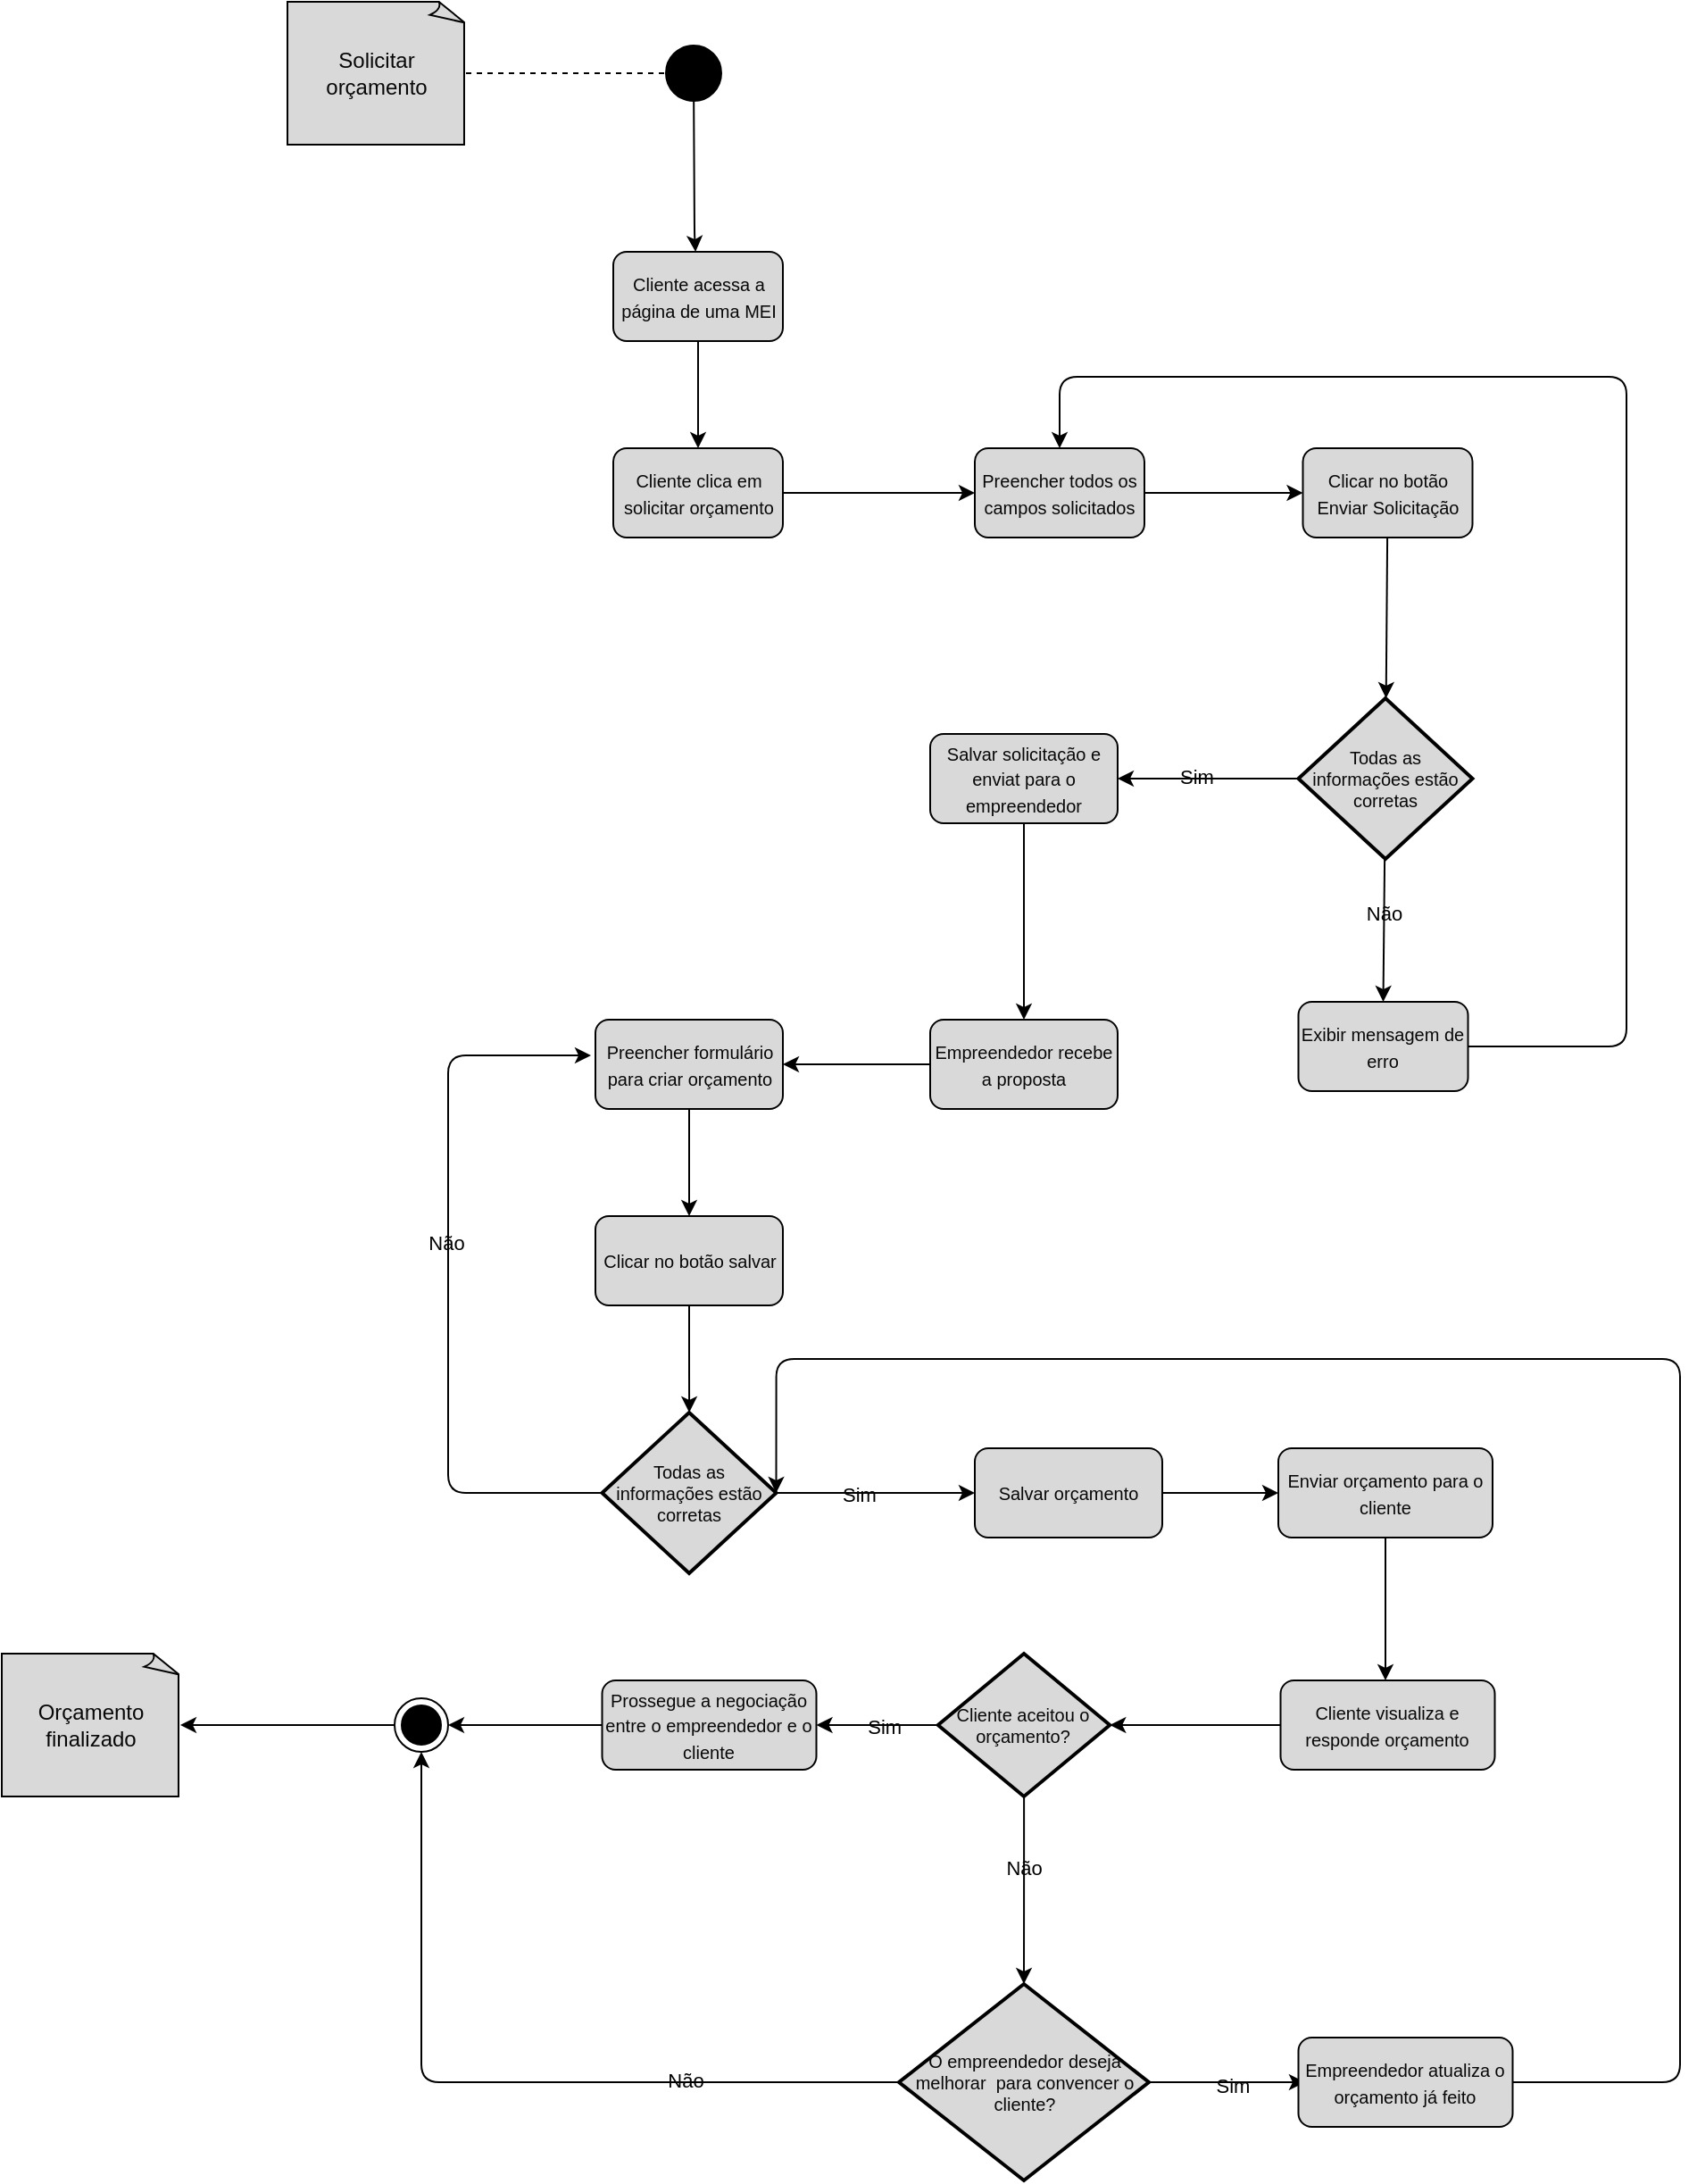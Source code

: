 <mxfile>
    <diagram id="GuIsVpLJbAmoslVvp-Sv" name="Page-1">
        <mxGraphModel dx="2393" dy="941" grid="1" gridSize="10" guides="1" tooltips="1" connect="1" arrows="1" fold="1" page="1" pageScale="1" pageWidth="1169" pageHeight="1654" background="#ffffff" math="0" shadow="0">
            <root>
                <mxCell id="0"/>
                <mxCell id="1" parent="0"/>
                <mxCell id="4" value="&lt;font color=&quot;#080808&quot;&gt;Solicitar orçamento&lt;br&gt;&lt;/font&gt;" style="whiteSpace=wrap;html=1;shape=mxgraph.basic.document;strokeColor=#000000;fillColor=#D9D9D9;" parent="1" vertex="1">
                    <mxGeometry x="40" y="40" width="100" height="80" as="geometry"/>
                </mxCell>
                <mxCell id="11" style="edgeStyle=none;html=1;strokeColor=#000000;fontSize=10;fontColor=#080808;" parent="1" source="5" target="10" edge="1">
                    <mxGeometry relative="1" as="geometry">
                        <Array as="points">
                            <mxPoint x="268" y="170"/>
                        </Array>
                    </mxGeometry>
                </mxCell>
                <mxCell id="5" value="" style="strokeWidth=2;html=1;shape=mxgraph.flowchart.start_1;whiteSpace=wrap;strokeColor=#000000;fontColor=#080808;fillColor=#000000;" parent="1" vertex="1">
                    <mxGeometry x="252.5" y="65" width="30" height="30" as="geometry"/>
                </mxCell>
                <mxCell id="9" value="" style="endArrow=none;dashed=1;html=1;strokeColor=#000000;fontColor=#080808;entryX=0;entryY=0.5;entryDx=0;entryDy=0;entryPerimeter=0;exitX=1;exitY=0.5;exitDx=0;exitDy=0;exitPerimeter=0;" parent="1" source="4" target="5" edge="1">
                    <mxGeometry width="50" height="50" relative="1" as="geometry">
                        <mxPoint x="160" y="110" as="sourcePoint"/>
                        <mxPoint x="210" y="60" as="targetPoint"/>
                    </mxGeometry>
                </mxCell>
                <mxCell id="14" style="edgeStyle=none;html=1;strokeColor=#000000;fontSize=10;fontColor=#080808;" parent="1" source="10" edge="1">
                    <mxGeometry relative="1" as="geometry">
                        <mxPoint x="270" y="290" as="targetPoint"/>
                    </mxGeometry>
                </mxCell>
                <mxCell id="10" value="&lt;font style=&quot;font-size: 10px;&quot;&gt;Cliente acessa a página de uma MEI&lt;/font&gt;" style="rounded=1;whiteSpace=wrap;html=1;strokeColor=#000000;fontColor=#080808;fillColor=#D9D9D9;" parent="1" vertex="1">
                    <mxGeometry x="222.5" y="180" width="95" height="50" as="geometry"/>
                </mxCell>
                <mxCell id="86" style="edgeStyle=none;html=1;entryX=0;entryY=0.5;entryDx=0;entryDy=0;strokeColor=#000000;" edge="1" parent="1" source="45" target="64">
                    <mxGeometry relative="1" as="geometry"/>
                </mxCell>
                <mxCell id="45" value="&lt;font style=&quot;font-size: 10px;&quot;&gt;Cliente clica em solicitar orçamento&lt;/font&gt;" style="rounded=1;whiteSpace=wrap;html=1;strokeColor=#000000;fontColor=#080808;fillColor=#D9D9D9;" parent="1" vertex="1">
                    <mxGeometry x="222.5" y="290" width="95" height="50" as="geometry"/>
                </mxCell>
                <mxCell id="87" style="edgeStyle=none;html=1;entryX=0;entryY=0.5;entryDx=0;entryDy=0;strokeColor=#000000;" edge="1" parent="1" source="64" target="68">
                    <mxGeometry relative="1" as="geometry"/>
                </mxCell>
                <mxCell id="64" value="&lt;font style=&quot;font-size: 10px;&quot;&gt;Preencher todos os campos solicitados&lt;/font&gt;" style="rounded=1;whiteSpace=wrap;html=1;strokeColor=#000000;fontColor=#080808;fillColor=#D9D9D9;" parent="1" vertex="1">
                    <mxGeometry x="425" y="290" width="95" height="50" as="geometry"/>
                </mxCell>
                <mxCell id="88" style="edgeStyle=none;html=1;strokeColor=#000000;" edge="1" parent="1" source="68" target="70">
                    <mxGeometry relative="1" as="geometry"/>
                </mxCell>
                <mxCell id="68" value="&lt;span style=&quot;font-size: 10px;&quot;&gt;Clicar no botão Enviar Solicitação&lt;/span&gt;" style="rounded=1;whiteSpace=wrap;html=1;strokeColor=#000000;fontColor=#080808;fillColor=#D9D9D9;" parent="1" vertex="1">
                    <mxGeometry x="608.75" y="290" width="95" height="50" as="geometry"/>
                </mxCell>
                <mxCell id="73" style="edgeStyle=none;html=1;strokeColor=#000000;" parent="1" source="70" target="72" edge="1">
                    <mxGeometry relative="1" as="geometry"/>
                </mxCell>
                <mxCell id="74" value="Sim" style="edgeLabel;align=center;verticalAlign=middle;resizable=0;points=[];labelBackgroundColor=none;fontColor=#000000;" parent="73" vertex="1" connectable="0">
                    <mxGeometry x="0.121" y="-2" relative="1" as="geometry">
                        <mxPoint as="offset"/>
                    </mxGeometry>
                </mxCell>
                <mxCell id="76" style="edgeStyle=none;html=1;entryX=0.5;entryY=0;entryDx=0;entryDy=0;strokeColor=#000000;fontColor=#000000;" parent="1" source="70" target="75" edge="1">
                    <mxGeometry relative="1" as="geometry"/>
                </mxCell>
                <mxCell id="79" value="Não" style="edgeLabel;align=center;verticalAlign=middle;resizable=0;points=[];fontColor=#000000;labelBackgroundColor=none;" parent="76" vertex="1" connectable="0">
                    <mxGeometry x="-0.264" relative="1" as="geometry">
                        <mxPoint as="offset"/>
                    </mxGeometry>
                </mxCell>
                <mxCell id="70" value="Todas as informações estão corretas" style="strokeWidth=2;html=1;shape=mxgraph.flowchart.decision;whiteSpace=wrap;strokeColor=#000000;fontSize=10;fontColor=#080808;fillColor=#D9D9D9;" parent="1" vertex="1">
                    <mxGeometry x="606.25" y="430" width="97.5" height="90" as="geometry"/>
                </mxCell>
                <mxCell id="83" style="edgeStyle=orthogonalEdgeStyle;html=1;strokeColor=#000000;fontColor=#000000;" parent="1" source="72" edge="1">
                    <mxGeometry relative="1" as="geometry">
                        <mxPoint x="452.5" y="610" as="targetPoint"/>
                    </mxGeometry>
                </mxCell>
                <mxCell id="72" value="&lt;span style=&quot;font-size: 10px;&quot;&gt;Salvar solicitação e enviat para o empreendedor&lt;/span&gt;" style="rounded=1;whiteSpace=wrap;html=1;strokeColor=#000000;fontColor=#080808;fillColor=#D9D9D9;" parent="1" vertex="1">
                    <mxGeometry x="400" y="450" width="105" height="50" as="geometry"/>
                </mxCell>
                <mxCell id="90" style="edgeStyle=orthogonalEdgeStyle;html=1;entryX=0.5;entryY=0;entryDx=0;entryDy=0;strokeColor=#000000;" edge="1" parent="1" source="75" target="64">
                    <mxGeometry relative="1" as="geometry">
                        <Array as="points">
                            <mxPoint x="790" y="625"/>
                            <mxPoint x="790" y="250"/>
                            <mxPoint x="473" y="250"/>
                        </Array>
                    </mxGeometry>
                </mxCell>
                <mxCell id="75" value="&lt;font style=&quot;font-size: 10px;&quot;&gt;Exibir mensagem de erro&lt;/font&gt;" style="rounded=1;whiteSpace=wrap;html=1;strokeColor=#000000;fontColor=#080808;fillColor=#D9D9D9;" parent="1" vertex="1">
                    <mxGeometry x="606.25" y="600" width="95" height="50" as="geometry"/>
                </mxCell>
                <mxCell id="93" style="edgeStyle=orthogonalEdgeStyle;html=1;entryX=1;entryY=0.5;entryDx=0;entryDy=0;strokeColor=#000000;" edge="1" parent="1" source="91" target="92">
                    <mxGeometry relative="1" as="geometry"/>
                </mxCell>
                <mxCell id="91" value="&lt;span style=&quot;font-size: 10px;&quot;&gt;Empreendedor recebe a proposta&lt;/span&gt;" style="rounded=1;whiteSpace=wrap;html=1;strokeColor=#000000;fontColor=#080808;fillColor=#D9D9D9;" vertex="1" parent="1">
                    <mxGeometry x="400" y="610" width="105" height="50" as="geometry"/>
                </mxCell>
                <mxCell id="95" style="edgeStyle=orthogonalEdgeStyle;html=1;strokeColor=#000000;" edge="1" parent="1" source="92" target="94">
                    <mxGeometry relative="1" as="geometry"/>
                </mxCell>
                <mxCell id="92" value="&lt;span style=&quot;font-size: 10px;&quot;&gt;Preencher formulário para criar orçamento&lt;/span&gt;" style="rounded=1;whiteSpace=wrap;html=1;strokeColor=#000000;fontColor=#080808;fillColor=#D9D9D9;" vertex="1" parent="1">
                    <mxGeometry x="212.5" y="610" width="105" height="50" as="geometry"/>
                </mxCell>
                <mxCell id="97" style="edgeStyle=orthogonalEdgeStyle;html=1;strokeColor=#000000;" edge="1" parent="1" source="94" target="96">
                    <mxGeometry relative="1" as="geometry"/>
                </mxCell>
                <mxCell id="94" value="&lt;span style=&quot;font-size: 10px;&quot;&gt;Clicar no botão salvar&lt;/span&gt;" style="rounded=1;whiteSpace=wrap;html=1;strokeColor=#000000;fontColor=#080808;fillColor=#D9D9D9;" vertex="1" parent="1">
                    <mxGeometry x="212.5" y="720" width="105" height="50" as="geometry"/>
                </mxCell>
                <mxCell id="98" style="edgeStyle=orthogonalEdgeStyle;html=1;strokeColor=#000000;" edge="1" parent="1" source="96">
                    <mxGeometry relative="1" as="geometry">
                        <mxPoint x="210" y="630" as="targetPoint"/>
                        <Array as="points">
                            <mxPoint x="130" y="875"/>
                            <mxPoint x="130" y="630"/>
                        </Array>
                    </mxGeometry>
                </mxCell>
                <mxCell id="99" value="Não" style="edgeLabel;align=center;verticalAlign=middle;resizable=0;points=[];labelBackgroundColor=none;fontColor=#000000;" vertex="1" connectable="0" parent="98">
                    <mxGeometry x="0.104" y="1" relative="1" as="geometry">
                        <mxPoint as="offset"/>
                    </mxGeometry>
                </mxCell>
                <mxCell id="101" style="edgeStyle=orthogonalEdgeStyle;html=1;entryX=0;entryY=0.5;entryDx=0;entryDy=0;strokeColor=#000000;fontColor=#000000;" edge="1" parent="1" source="96" target="100">
                    <mxGeometry relative="1" as="geometry"/>
                </mxCell>
                <mxCell id="102" value="Sim" style="edgeLabel;align=center;verticalAlign=middle;resizable=0;points=[];fontColor=#000000;labelBackgroundColor=none;" vertex="1" connectable="0" parent="101">
                    <mxGeometry x="0.251" relative="1" as="geometry">
                        <mxPoint x="-23" as="offset"/>
                    </mxGeometry>
                </mxCell>
                <mxCell id="96" value="Todas as informações estão corretas" style="strokeWidth=2;html=1;shape=mxgraph.flowchart.decision;whiteSpace=wrap;strokeColor=#000000;fontSize=10;fontColor=#080808;fillColor=#D9D9D9;" vertex="1" parent="1">
                    <mxGeometry x="216.25" y="830" width="97.5" height="90" as="geometry"/>
                </mxCell>
                <mxCell id="104" value="" style="edgeStyle=orthogonalEdgeStyle;html=1;strokeColor=#000000;fontColor=#000000;" edge="1" parent="1" source="100" target="103">
                    <mxGeometry relative="1" as="geometry"/>
                </mxCell>
                <mxCell id="100" value="&lt;span style=&quot;font-size: 10px;&quot;&gt;Salvar orçamento&lt;/span&gt;" style="rounded=1;whiteSpace=wrap;html=1;strokeColor=#000000;fontColor=#080808;fillColor=#D9D9D9;" vertex="1" parent="1">
                    <mxGeometry x="425" y="850" width="105" height="50" as="geometry"/>
                </mxCell>
                <mxCell id="106" style="edgeStyle=orthogonalEdgeStyle;html=1;strokeColor=#000000;fontColor=#000000;" edge="1" parent="1" source="103">
                    <mxGeometry relative="1" as="geometry">
                        <mxPoint x="655" y="980" as="targetPoint"/>
                    </mxGeometry>
                </mxCell>
                <mxCell id="103" value="&lt;span style=&quot;font-size: 10px;&quot;&gt;Enviar orçamento para o cliente&lt;/span&gt;" style="rounded=1;whiteSpace=wrap;html=1;strokeColor=#000000;fontColor=#080808;fillColor=#D9D9D9;" vertex="1" parent="1">
                    <mxGeometry x="595" y="850" width="120" height="50" as="geometry"/>
                </mxCell>
                <mxCell id="108" style="edgeStyle=orthogonalEdgeStyle;html=1;entryX=1;entryY=0.5;entryDx=0;entryDy=0;entryPerimeter=0;strokeColor=#000000;fontColor=#000000;" edge="1" parent="1" source="105" target="107">
                    <mxGeometry relative="1" as="geometry"/>
                </mxCell>
                <mxCell id="105" value="&lt;span style=&quot;font-size: 10px;&quot;&gt;Cliente visualiza e responde orçamento&lt;/span&gt;" style="rounded=1;whiteSpace=wrap;html=1;strokeColor=#000000;fontColor=#080808;fillColor=#D9D9D9;" vertex="1" parent="1">
                    <mxGeometry x="596.25" y="980" width="120" height="50" as="geometry"/>
                </mxCell>
                <mxCell id="112" value="" style="edgeStyle=orthogonalEdgeStyle;html=1;strokeColor=#000000;fontColor=#000000;" edge="1" parent="1" source="107">
                    <mxGeometry relative="1" as="geometry">
                        <mxPoint x="336.255" y="1005" as="targetPoint"/>
                    </mxGeometry>
                </mxCell>
                <mxCell id="116" value="Sim" style="edgeLabel;align=center;verticalAlign=middle;resizable=0;points=[];fontColor=#000000;labelBackgroundColor=none;" vertex="1" connectable="0" parent="112">
                    <mxGeometry x="-0.132" relative="1" as="geometry">
                        <mxPoint as="offset"/>
                    </mxGeometry>
                </mxCell>
                <mxCell id="119" style="edgeStyle=orthogonalEdgeStyle;html=1;entryX=0.5;entryY=0;entryDx=0;entryDy=0;entryPerimeter=0;strokeColor=#000000;fontColor=#000000;" edge="1" parent="1" source="107" target="118">
                    <mxGeometry relative="1" as="geometry"/>
                </mxCell>
                <mxCell id="120" value="Não" style="edgeLabel;align=center;verticalAlign=middle;resizable=0;points=[];fontColor=#000000;labelBackgroundColor=none;" vertex="1" connectable="0" parent="119">
                    <mxGeometry x="-0.261" relative="1" as="geometry">
                        <mxPoint as="offset"/>
                    </mxGeometry>
                </mxCell>
                <mxCell id="107" value="Cliente aceitou o orçamento?" style="strokeWidth=2;html=1;shape=mxgraph.flowchart.decision;whiteSpace=wrap;strokeColor=#000000;fontSize=10;fontColor=#080808;fillColor=#D9D9D9;" vertex="1" parent="1">
                    <mxGeometry x="404.38" y="965" width="96.25" height="80" as="geometry"/>
                </mxCell>
                <mxCell id="115" style="edgeStyle=orthogonalEdgeStyle;html=1;entryX=1;entryY=0.5;entryDx=0;entryDy=0;strokeColor=#000000;fontColor=#000000;" edge="1" parent="1" source="113" target="114">
                    <mxGeometry relative="1" as="geometry"/>
                </mxCell>
                <mxCell id="113" value="&lt;span style=&quot;font-size: 10px;&quot;&gt;Prossegue a negociação entre o empreendedor e o cliente&lt;/span&gt;" style="rounded=1;whiteSpace=wrap;html=1;strokeColor=#000000;fontColor=#080808;fillColor=#D9D9D9;" vertex="1" parent="1">
                    <mxGeometry x="216.25" y="980" width="120" height="50" as="geometry"/>
                </mxCell>
                <mxCell id="129" style="edgeStyle=orthogonalEdgeStyle;html=1;entryX=1;entryY=0.5;entryDx=0;entryDy=0;entryPerimeter=0;strokeColor=#000000;fontColor=#000000;" edge="1" parent="1" source="114" target="128">
                    <mxGeometry relative="1" as="geometry"/>
                </mxCell>
                <mxCell id="114" value="" style="ellipse;html=1;shape=endState;fillColor=#000000;strokeColor=#000000;labelBackgroundColor=none;fontColor=#000000;" vertex="1" parent="1">
                    <mxGeometry x="100" y="990" width="30" height="30" as="geometry"/>
                </mxCell>
                <mxCell id="123" style="edgeStyle=orthogonalEdgeStyle;html=1;entryX=0.031;entryY=0.5;entryDx=0;entryDy=0;entryPerimeter=0;strokeColor=#000000;fontColor=#000000;" edge="1" parent="1" source="118" target="122">
                    <mxGeometry relative="1" as="geometry"/>
                </mxCell>
                <mxCell id="124" value="Sim" style="edgeLabel;align=center;verticalAlign=middle;resizable=0;points=[];fontColor=#000000;labelBackgroundColor=none;" vertex="1" connectable="0" parent="123">
                    <mxGeometry x="0.071" y="-1" relative="1" as="geometry">
                        <mxPoint as="offset"/>
                    </mxGeometry>
                </mxCell>
                <mxCell id="126" style="edgeStyle=orthogonalEdgeStyle;html=1;entryX=0.5;entryY=1;entryDx=0;entryDy=0;strokeColor=#000000;fontColor=#000000;" edge="1" parent="1" source="118" target="114">
                    <mxGeometry relative="1" as="geometry"/>
                </mxCell>
                <mxCell id="127" value="Não" style="edgeLabel;align=center;verticalAlign=middle;resizable=0;points=[];fontColor=#000000;labelBackgroundColor=none;" vertex="1" connectable="0" parent="126">
                    <mxGeometry x="-0.472" y="-2" relative="1" as="geometry">
                        <mxPoint as="offset"/>
                    </mxGeometry>
                </mxCell>
                <mxCell id="118" value="O empreendedor deseja melhorar&amp;nbsp; para convencer o cliente?" style="strokeWidth=2;html=1;shape=mxgraph.flowchart.decision;whiteSpace=wrap;strokeColor=#000000;fontSize=10;fontColor=#080808;fillColor=#D9D9D9;" vertex="1" parent="1">
                    <mxGeometry x="382.5" y="1150" width="140" height="110" as="geometry"/>
                </mxCell>
                <mxCell id="125" style="edgeStyle=orthogonalEdgeStyle;html=1;entryX=1;entryY=0.5;entryDx=0;entryDy=0;entryPerimeter=0;strokeColor=#000000;fontColor=#000000;" edge="1" parent="1" source="122" target="96">
                    <mxGeometry relative="1" as="geometry">
                        <Array as="points">
                            <mxPoint x="820" y="1205"/>
                            <mxPoint x="820" y="800"/>
                            <mxPoint x="314" y="800"/>
                        </Array>
                    </mxGeometry>
                </mxCell>
                <mxCell id="122" value="&lt;span style=&quot;font-size: 10px;&quot;&gt;Empreendedor atualiza o orçamento já feito&lt;/span&gt;" style="rounded=1;whiteSpace=wrap;html=1;strokeColor=#000000;fontColor=#080808;fillColor=#D9D9D9;" vertex="1" parent="1">
                    <mxGeometry x="606.25" y="1180" width="120" height="50" as="geometry"/>
                </mxCell>
                <mxCell id="128" value="&lt;font color=&quot;#080808&quot;&gt;Orçamento finalizado&lt;br&gt;&lt;/font&gt;" style="whiteSpace=wrap;html=1;shape=mxgraph.basic.document;strokeColor=#000000;fillColor=#D9D9D9;" vertex="1" parent="1">
                    <mxGeometry x="-120" y="965" width="100" height="80" as="geometry"/>
                </mxCell>
            </root>
        </mxGraphModel>
    </diagram>
</mxfile>